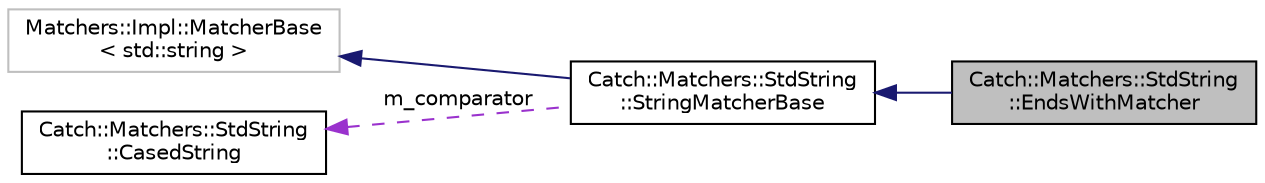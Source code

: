digraph "Catch::Matchers::StdString::EndsWithMatcher"
{
  edge [fontname="Helvetica",fontsize="10",labelfontname="Helvetica",labelfontsize="10"];
  node [fontname="Helvetica",fontsize="10",shape=record];
  rankdir="LR";
  Node1 [label="Catch::Matchers::StdString\l::EndsWithMatcher",height=0.2,width=0.4,color="black", fillcolor="grey75", style="filled", fontcolor="black"];
  Node2 -> Node1 [dir="back",color="midnightblue",fontsize="10",style="solid"];
  Node2 [label="Catch::Matchers::StdString\l::StringMatcherBase",height=0.2,width=0.4,color="black", fillcolor="white", style="filled",URL="$structCatch_1_1Matchers_1_1StdString_1_1StringMatcherBase.html"];
  Node3 -> Node2 [dir="back",color="midnightblue",fontsize="10",style="solid"];
  Node3 [label="Matchers::Impl::MatcherBase\l\< std::string \>",height=0.2,width=0.4,color="grey75", fillcolor="white", style="filled"];
  Node4 -> Node2 [dir="back",color="darkorchid3",fontsize="10",style="dashed",label=" m_comparator" ];
  Node4 [label="Catch::Matchers::StdString\l::CasedString",height=0.2,width=0.4,color="black", fillcolor="white", style="filled",URL="$structCatch_1_1Matchers_1_1StdString_1_1CasedString.html"];
}
